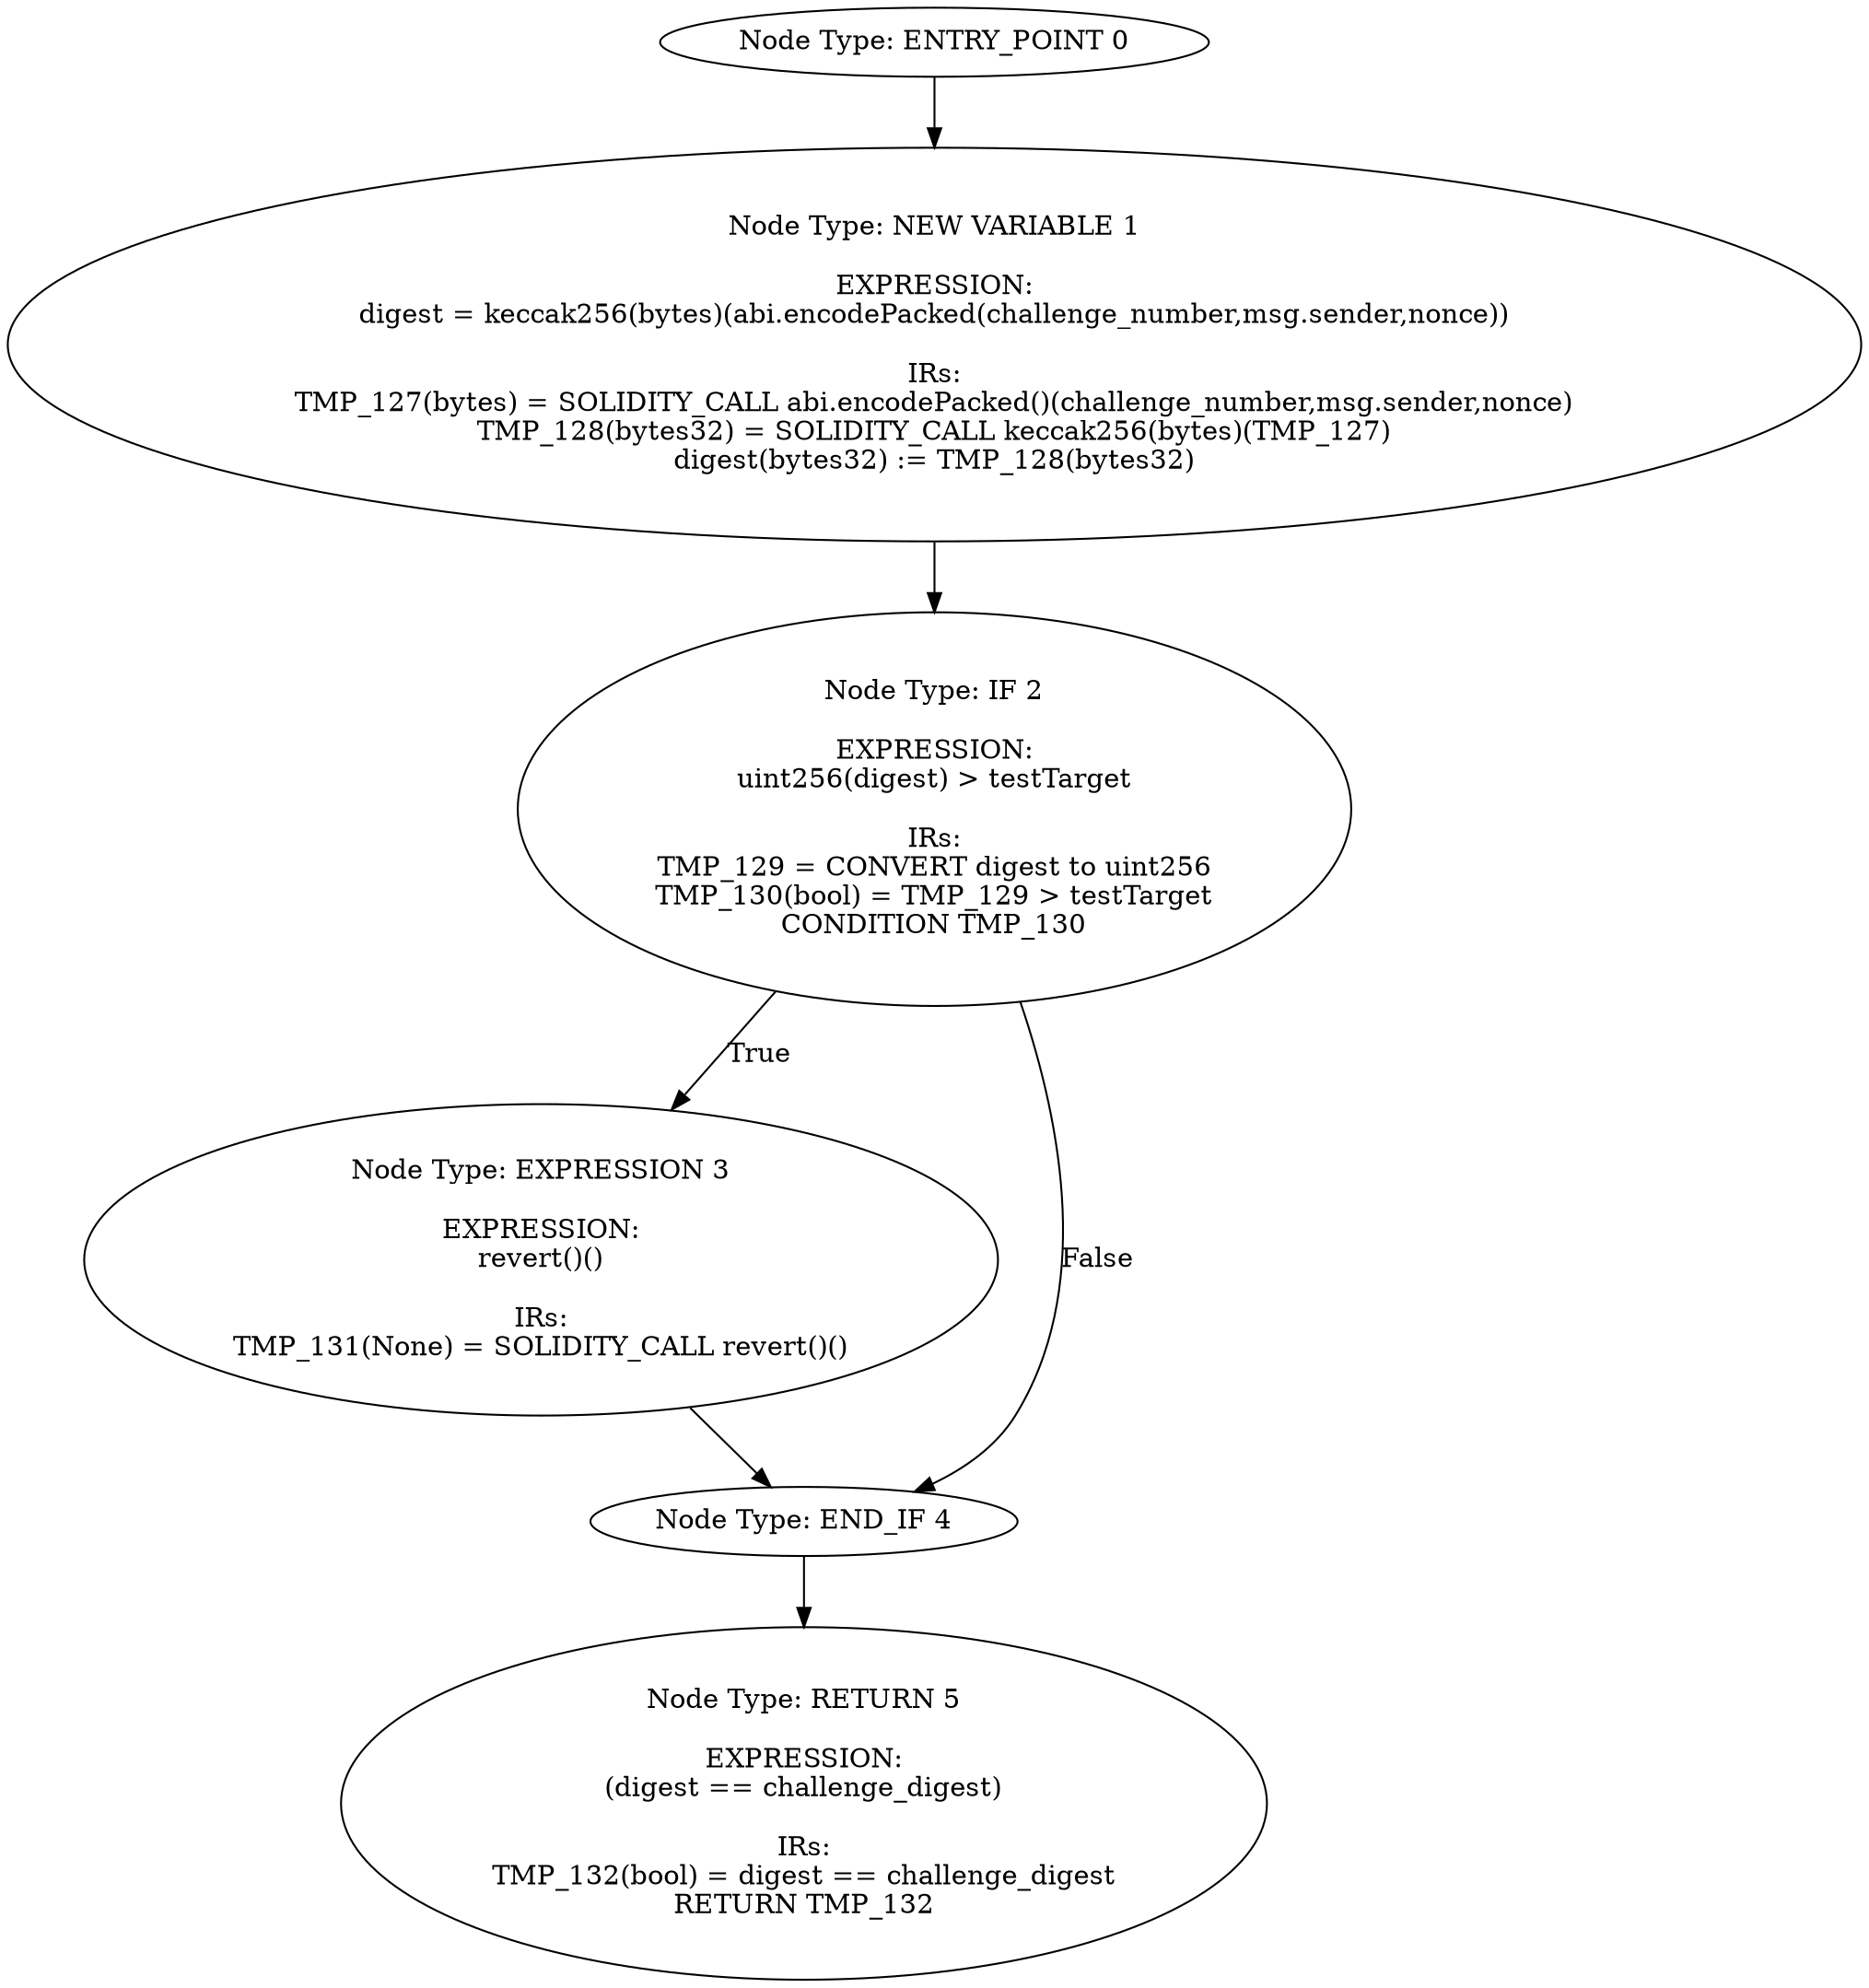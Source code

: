 digraph{
0[label="Node Type: ENTRY_POINT 0
"];
0->1;
1[label="Node Type: NEW VARIABLE 1

EXPRESSION:
digest = keccak256(bytes)(abi.encodePacked(challenge_number,msg.sender,nonce))

IRs:
TMP_127(bytes) = SOLIDITY_CALL abi.encodePacked()(challenge_number,msg.sender,nonce)
TMP_128(bytes32) = SOLIDITY_CALL keccak256(bytes)(TMP_127)
digest(bytes32) := TMP_128(bytes32)"];
1->2;
2[label="Node Type: IF 2

EXPRESSION:
uint256(digest) > testTarget

IRs:
TMP_129 = CONVERT digest to uint256
TMP_130(bool) = TMP_129 > testTarget
CONDITION TMP_130"];
2->3[label="True"];
2->4[label="False"];
3[label="Node Type: EXPRESSION 3

EXPRESSION:
revert()()

IRs:
TMP_131(None) = SOLIDITY_CALL revert()()"];
3->4;
4[label="Node Type: END_IF 4
"];
4->5;
5[label="Node Type: RETURN 5

EXPRESSION:
(digest == challenge_digest)

IRs:
TMP_132(bool) = digest == challenge_digest
RETURN TMP_132"];
}
